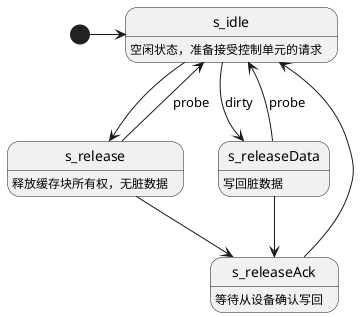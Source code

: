 @startuml

[*] -> s_idle
s_idle -d-> s_release
s_idle -d-> s_releaseData : dirty
s_idle : 空闲状态，准备接受控制单元的请求

s_release -> s_idle : probe
s_release -d-> s_releaseAck
s_release : 释放缓存块所有权，无脏数据

s_releaseData -> s_idle : probe
s_releaseData -d-> s_releaseAck
s_releaseData : 写回脏数据

s_releaseAck -> s_idle
s_releaseAck : 等待从设备确认写回

@enduml

